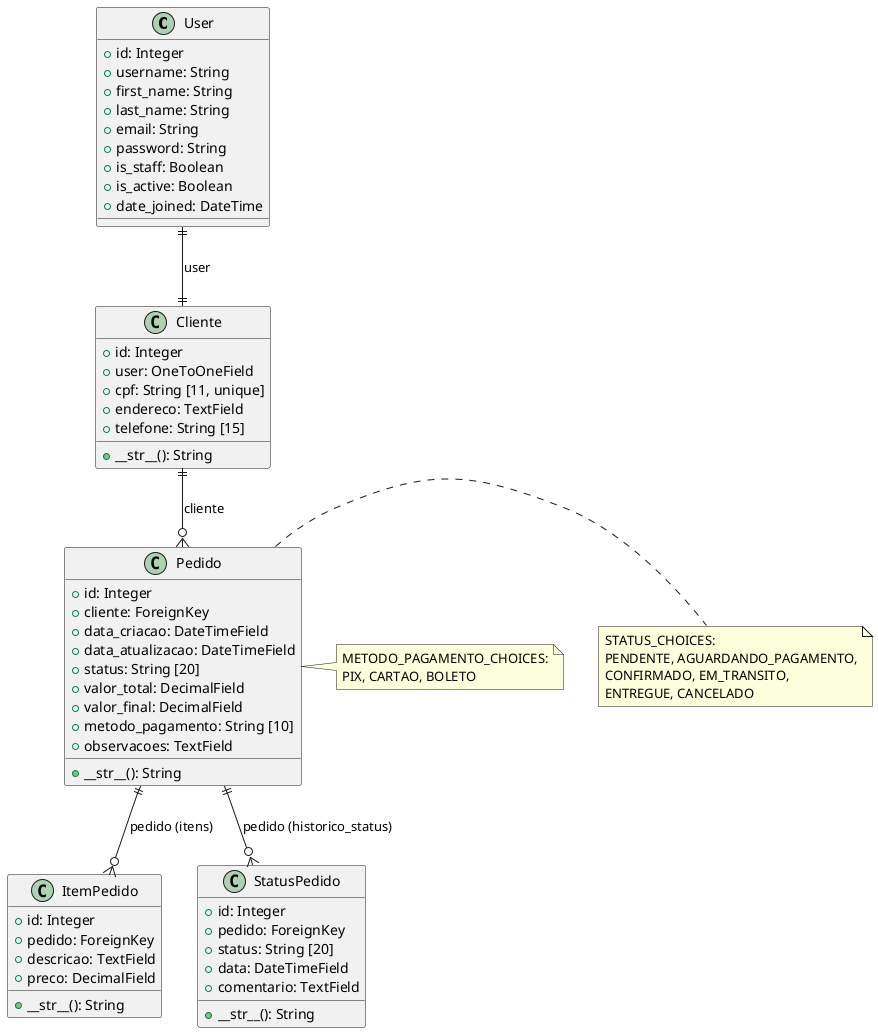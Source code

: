 @startuml Simblissima_DiagramaClasses

class User {
    + id: Integer
    + username: String
    + first_name: String
    + last_name: String
    + email: String
    + password: String
    + is_staff: Boolean
    + is_active: Boolean
    + date_joined: DateTime
}

class Cliente {
    + id: Integer
    + user: OneToOneField
    + cpf: String [11, unique]
    + endereco: TextField
    + telefone: String [15]
    + __str__(): String
}

class Pedido {
    + id: Integer
    + cliente: ForeignKey
    + data_criacao: DateTimeField
    + data_atualizacao: DateTimeField
    + status: String [20]
    + valor_total: DecimalField
    + valor_final: DecimalField
    + metodo_pagamento: String [10]
    + observacoes: TextField
    + __str__(): String
}

class ItemPedido {
    + id: Integer
    + pedido: ForeignKey
    + descricao: TextField
    + preco: DecimalField
    + __str__(): String
}

class StatusPedido {
    + id: Integer
    + pedido: ForeignKey
    + status: String [20]
    + data: DateTimeField
    + comentario: TextField
    + __str__(): String
}

note right of Pedido : STATUS_CHOICES:\nPENDENTE, AGUARDANDO_PAGAMENTO,\nCONFIRMADO, EM_TRANSITO,\nENTREGUE, CANCELADO

note right of Pedido : METODO_PAGAMENTO_CHOICES:\nPIX, CARTAO, BOLETO

User ||--|| Cliente : user
Cliente ||--o{ Pedido : cliente
Pedido ||--o{ ItemPedido : pedido (itens)
Pedido ||--o{ StatusPedido : pedido (historico_status)

@enduml
